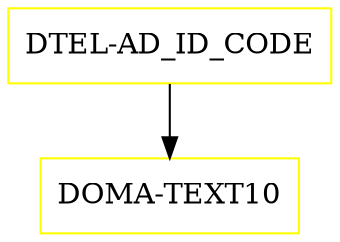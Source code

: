 digraph G {
  "DTEL-AD_ID_CODE" [shape=box,color=yellow];
  "DOMA-TEXT10" [shape=box,color=yellow,URL="./DOMA_TEXT10.html"];
  "DTEL-AD_ID_CODE" -> "DOMA-TEXT10";
}

